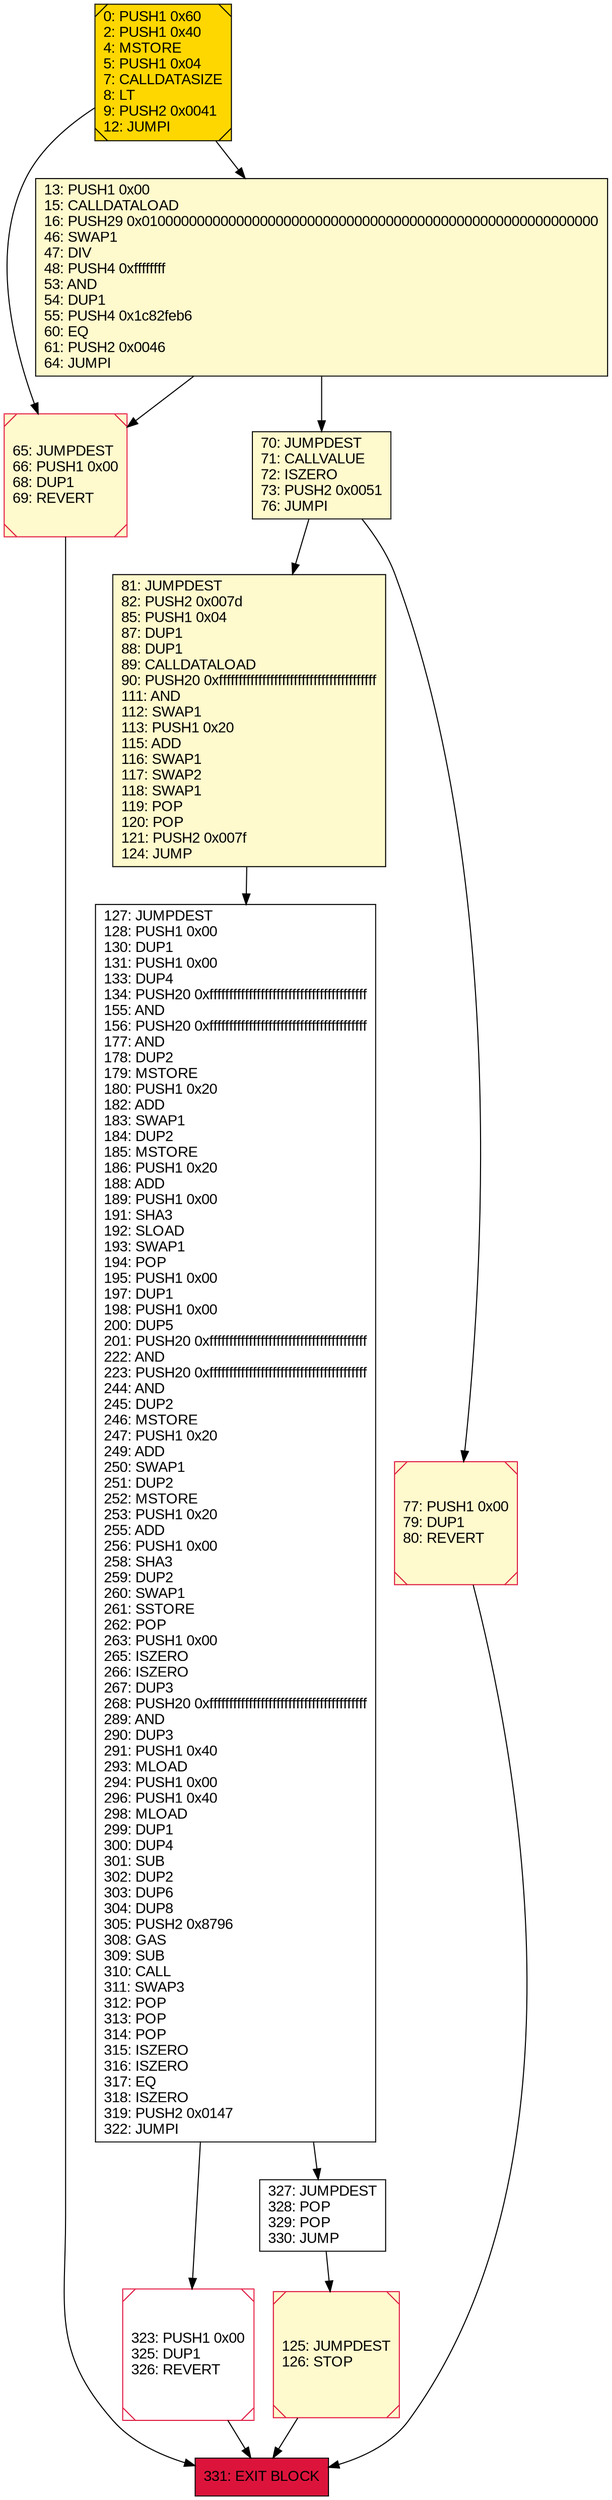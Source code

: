 digraph G {
bgcolor=transparent rankdir=UD;
node [shape=box style=filled color=black fillcolor=white fontname=arial fontcolor=black];
323 [label="323: PUSH1 0x00\l325: DUP1\l326: REVERT\l" shape=Msquare color=crimson ];
65 [label="65: JUMPDEST\l66: PUSH1 0x00\l68: DUP1\l69: REVERT\l" fillcolor=lemonchiffon shape=Msquare color=crimson ];
0 [label="0: PUSH1 0x60\l2: PUSH1 0x40\l4: MSTORE\l5: PUSH1 0x04\l7: CALLDATASIZE\l8: LT\l9: PUSH2 0x0041\l12: JUMPI\l" fillcolor=lemonchiffon shape=Msquare fillcolor=gold ];
81 [label="81: JUMPDEST\l82: PUSH2 0x007d\l85: PUSH1 0x04\l87: DUP1\l88: DUP1\l89: CALLDATALOAD\l90: PUSH20 0xffffffffffffffffffffffffffffffffffffffff\l111: AND\l112: SWAP1\l113: PUSH1 0x20\l115: ADD\l116: SWAP1\l117: SWAP2\l118: SWAP1\l119: POP\l120: POP\l121: PUSH2 0x007f\l124: JUMP\l" fillcolor=lemonchiffon ];
70 [label="70: JUMPDEST\l71: CALLVALUE\l72: ISZERO\l73: PUSH2 0x0051\l76: JUMPI\l" fillcolor=lemonchiffon ];
127 [label="127: JUMPDEST\l128: PUSH1 0x00\l130: DUP1\l131: PUSH1 0x00\l133: DUP4\l134: PUSH20 0xffffffffffffffffffffffffffffffffffffffff\l155: AND\l156: PUSH20 0xffffffffffffffffffffffffffffffffffffffff\l177: AND\l178: DUP2\l179: MSTORE\l180: PUSH1 0x20\l182: ADD\l183: SWAP1\l184: DUP2\l185: MSTORE\l186: PUSH1 0x20\l188: ADD\l189: PUSH1 0x00\l191: SHA3\l192: SLOAD\l193: SWAP1\l194: POP\l195: PUSH1 0x00\l197: DUP1\l198: PUSH1 0x00\l200: DUP5\l201: PUSH20 0xffffffffffffffffffffffffffffffffffffffff\l222: AND\l223: PUSH20 0xffffffffffffffffffffffffffffffffffffffff\l244: AND\l245: DUP2\l246: MSTORE\l247: PUSH1 0x20\l249: ADD\l250: SWAP1\l251: DUP2\l252: MSTORE\l253: PUSH1 0x20\l255: ADD\l256: PUSH1 0x00\l258: SHA3\l259: DUP2\l260: SWAP1\l261: SSTORE\l262: POP\l263: PUSH1 0x00\l265: ISZERO\l266: ISZERO\l267: DUP3\l268: PUSH20 0xffffffffffffffffffffffffffffffffffffffff\l289: AND\l290: DUP3\l291: PUSH1 0x40\l293: MLOAD\l294: PUSH1 0x00\l296: PUSH1 0x40\l298: MLOAD\l299: DUP1\l300: DUP4\l301: SUB\l302: DUP2\l303: DUP6\l304: DUP8\l305: PUSH2 0x8796\l308: GAS\l309: SUB\l310: CALL\l311: SWAP3\l312: POP\l313: POP\l314: POP\l315: ISZERO\l316: ISZERO\l317: EQ\l318: ISZERO\l319: PUSH2 0x0147\l322: JUMPI\l" ];
125 [label="125: JUMPDEST\l126: STOP\l" fillcolor=lemonchiffon shape=Msquare color=crimson ];
331 [label="331: EXIT BLOCK\l" fillcolor=crimson ];
77 [label="77: PUSH1 0x00\l79: DUP1\l80: REVERT\l" fillcolor=lemonchiffon shape=Msquare color=crimson ];
327 [label="327: JUMPDEST\l328: POP\l329: POP\l330: JUMP\l" ];
13 [label="13: PUSH1 0x00\l15: CALLDATALOAD\l16: PUSH29 0x0100000000000000000000000000000000000000000000000000000000\l46: SWAP1\l47: DIV\l48: PUSH4 0xffffffff\l53: AND\l54: DUP1\l55: PUSH4 0x1c82feb6\l60: EQ\l61: PUSH2 0x0046\l64: JUMPI\l" fillcolor=lemonchiffon ];
125 -> 331;
327 -> 125;
77 -> 331;
323 -> 331;
13 -> 65;
65 -> 331;
0 -> 65;
70 -> 81;
127 -> 327;
13 -> 70;
0 -> 13;
70 -> 77;
127 -> 323;
81 -> 127;
}